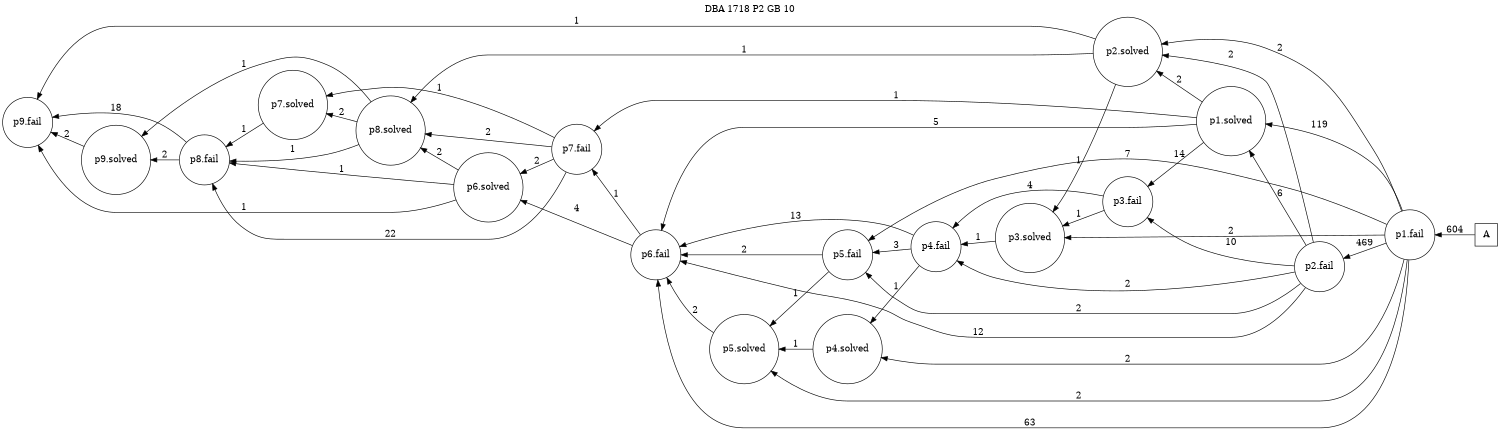 digraph DBA_1718_P2_GB_10 {
labelloc="tl"
label= " DBA 1718 P2 GB 10 "
rankdir="RL";
graph [ size=" 10 , 10 !"]

"A" [shape="square" label="A"]
"p1.fail" [shape="circle" label="p1.fail"]
"p1.solved" [shape="circle" label="p1.solved"]
"p2.fail" [shape="circle" label="p2.fail"]
"p3.fail" [shape="circle" label="p3.fail"]
"p4.fail" [shape="circle" label="p4.fail"]
"p5.fail" [shape="circle" label="p5.fail"]
"p6.fail" [shape="circle" label="p6.fail"]
"p7.fail" [shape="circle" label="p7.fail"]
"p8.fail" [shape="circle" label="p8.fail"]
"p9.fail" [shape="circle" label="p9.fail"]
"p2.solved" [shape="circle" label="p2.solved"]
"p3.solved" [shape="circle" label="p3.solved"]
"p4.solved" [shape="circle" label="p4.solved"]
"p5.solved" [shape="circle" label="p5.solved"]
"p7.solved" [shape="circle" label="p7.solved"]
"p6.solved" [shape="circle" label="p6.solved"]
"p8.solved" [shape="circle" label="p8.solved"]
"p9.solved" [shape="circle" label="p9.solved"]
"A" -> "p1.fail" [ label=604]
"p1.fail" -> "p1.solved" [ label=119]
"p1.fail" -> "p2.fail" [ label=469]
"p1.fail" -> "p5.fail" [ label=7]
"p1.fail" -> "p6.fail" [ label=63]
"p1.fail" -> "p2.solved" [ label=2]
"p1.fail" -> "p3.solved" [ label=2]
"p1.fail" -> "p4.solved" [ label=2]
"p1.fail" -> "p5.solved" [ label=2]
"p1.solved" -> "p3.fail" [ label=14]
"p1.solved" -> "p6.fail" [ label=5]
"p1.solved" -> "p7.fail" [ label=1]
"p1.solved" -> "p2.solved" [ label=2]
"p2.fail" -> "p1.solved" [ label=6]
"p2.fail" -> "p3.fail" [ label=10]
"p2.fail" -> "p4.fail" [ label=2]
"p2.fail" -> "p5.fail" [ label=2]
"p2.fail" -> "p6.fail" [ label=12]
"p2.fail" -> "p2.solved" [ label=2]
"p3.fail" -> "p4.fail" [ label=4]
"p3.fail" -> "p3.solved" [ label=1]
"p4.fail" -> "p5.fail" [ label=3]
"p4.fail" -> "p6.fail" [ label=13]
"p4.fail" -> "p4.solved" [ label=1]
"p5.fail" -> "p6.fail" [ label=2]
"p5.fail" -> "p5.solved" [ label=1]
"p6.fail" -> "p7.fail" [ label=1]
"p6.fail" -> "p6.solved" [ label=4]
"p7.fail" -> "p8.fail" [ label=22]
"p7.fail" -> "p7.solved" [ label=1]
"p7.fail" -> "p6.solved" [ label=2]
"p7.fail" -> "p8.solved" [ label=2]
"p8.fail" -> "p9.fail" [ label=18]
"p8.fail" -> "p9.solved" [ label=2]
"p2.solved" -> "p9.fail" [ label=1]
"p2.solved" -> "p3.solved" [ label=1]
"p2.solved" -> "p8.solved" [ label=1]
"p3.solved" -> "p4.fail" [ label=1]
"p4.solved" -> "p5.solved" [ label=1]
"p5.solved" -> "p6.fail" [ label=2]
"p7.solved" -> "p8.fail" [ label=1]
"p6.solved" -> "p8.fail" [ label=1]
"p6.solved" -> "p9.fail" [ label=1]
"p6.solved" -> "p8.solved" [ label=2]
"p8.solved" -> "p8.fail" [ label=1]
"p8.solved" -> "p7.solved" [ label=2]
"p8.solved" -> "p9.solved" [ label=1]
"p9.solved" -> "p9.fail" [ label=2]
}
